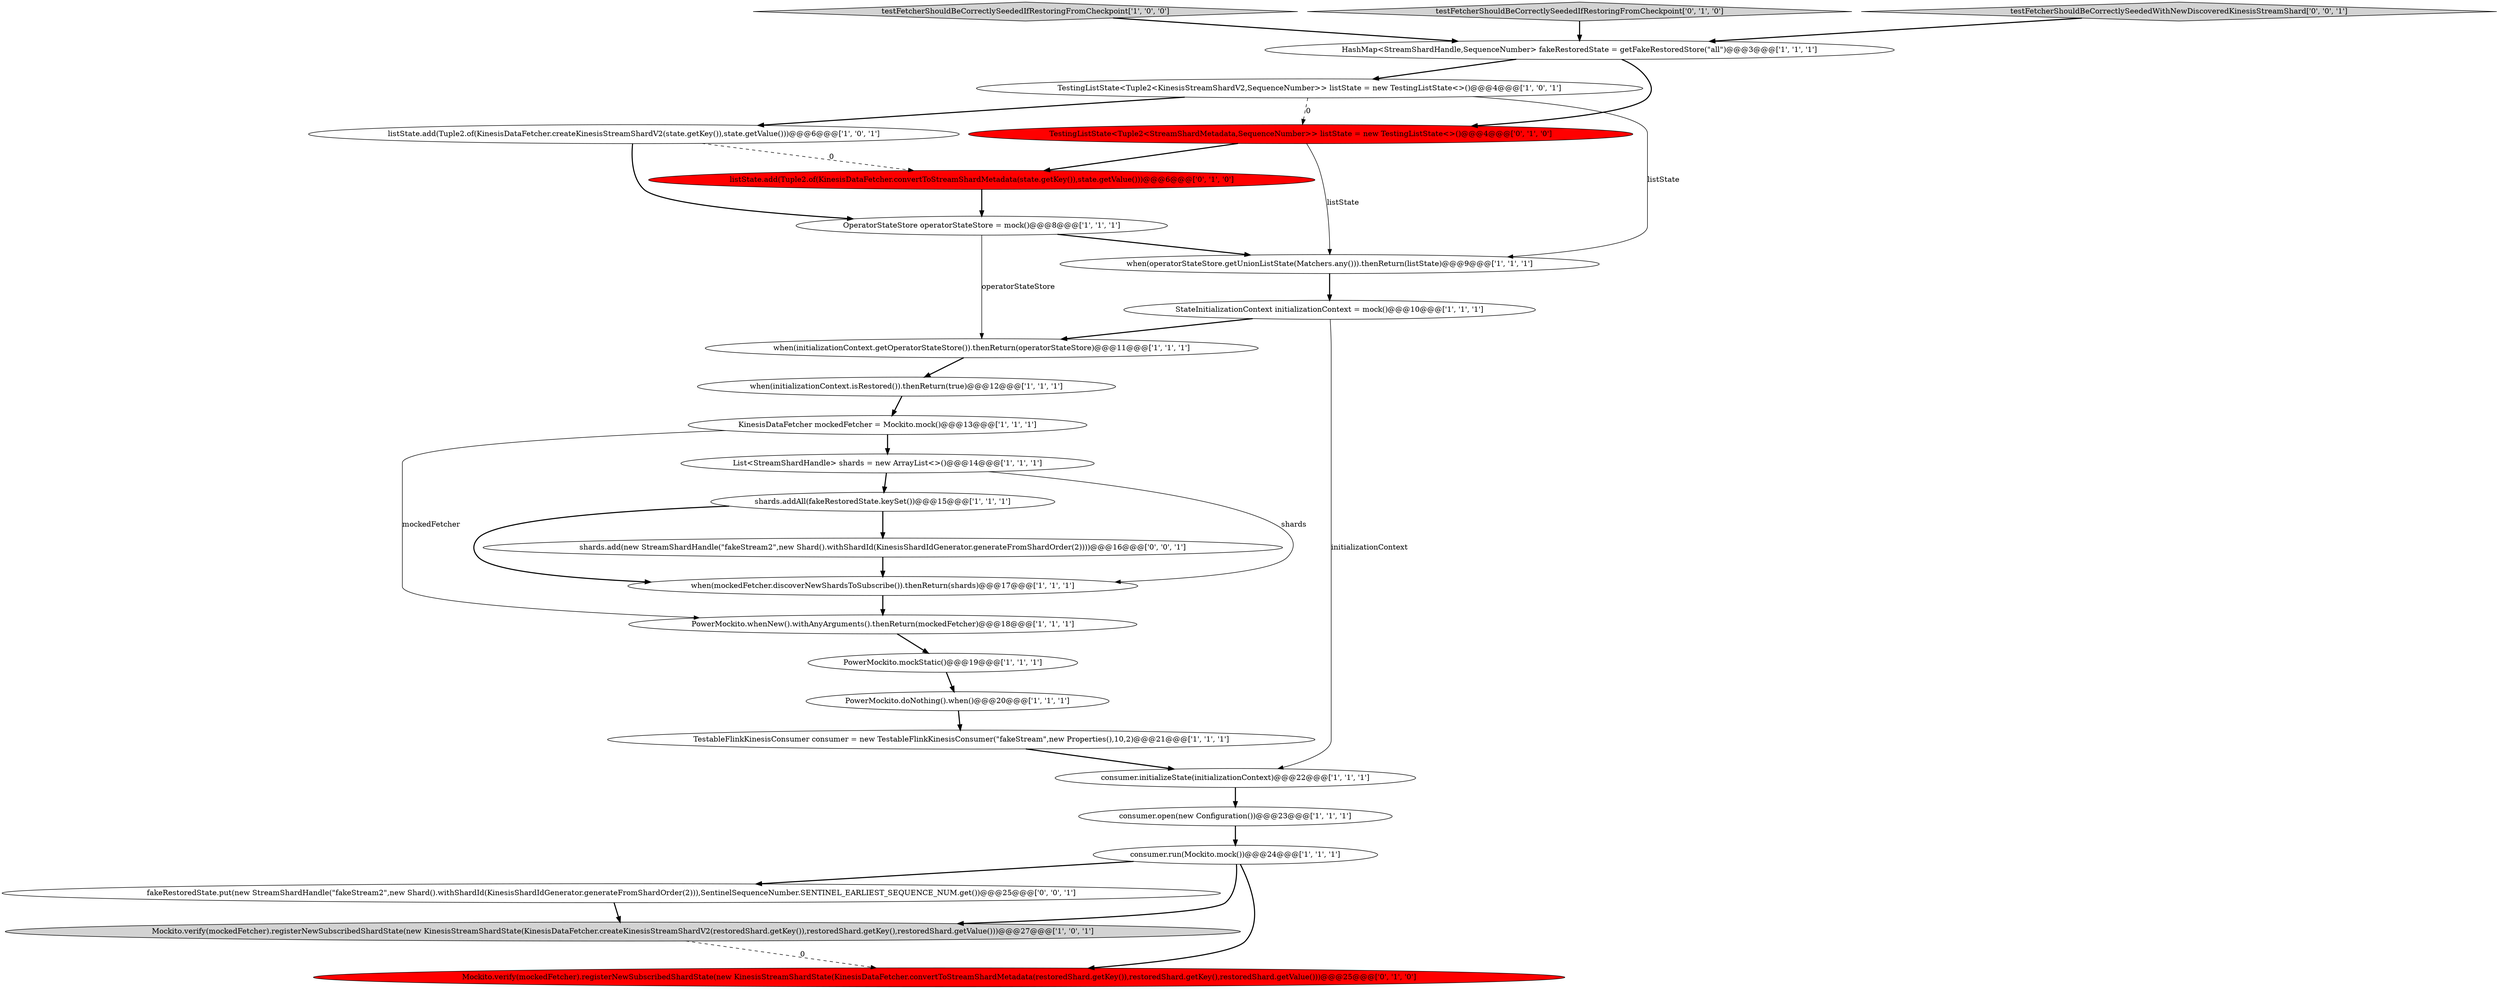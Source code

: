 digraph {
11 [style = filled, label = "Mockito.verify(mockedFetcher).registerNewSubscribedShardState(new KinesisStreamShardState(KinesisDataFetcher.createKinesisStreamShardV2(restoredShard.getKey()),restoredShard.getKey(),restoredShard.getValue()))@@@27@@@['1', '0', '1']", fillcolor = lightgray, shape = ellipse image = "AAA0AAABBB1BBB"];
0 [style = filled, label = "StateInitializationContext initializationContext = mock()@@@10@@@['1', '1', '1']", fillcolor = white, shape = ellipse image = "AAA0AAABBB1BBB"];
7 [style = filled, label = "when(operatorStateStore.getUnionListState(Matchers.any())).thenReturn(listState)@@@9@@@['1', '1', '1']", fillcolor = white, shape = ellipse image = "AAA0AAABBB1BBB"];
10 [style = filled, label = "consumer.run(Mockito.mock())@@@24@@@['1', '1', '1']", fillcolor = white, shape = ellipse image = "AAA0AAABBB1BBB"];
21 [style = filled, label = "Mockito.verify(mockedFetcher).registerNewSubscribedShardState(new KinesisStreamShardState(KinesisDataFetcher.convertToStreamShardMetadata(restoredShard.getKey()),restoredShard.getKey(),restoredShard.getValue()))@@@25@@@['0', '1', '0']", fillcolor = red, shape = ellipse image = "AAA1AAABBB2BBB"];
9 [style = filled, label = "PowerMockito.doNothing().when()@@@20@@@['1', '1', '1']", fillcolor = white, shape = ellipse image = "AAA0AAABBB1BBB"];
22 [style = filled, label = "listState.add(Tuple2.of(KinesisDataFetcher.convertToStreamShardMetadata(state.getKey()),state.getValue()))@@@6@@@['0', '1', '0']", fillcolor = red, shape = ellipse image = "AAA1AAABBB2BBB"];
4 [style = filled, label = "testFetcherShouldBeCorrectlySeededIfRestoringFromCheckpoint['1', '0', '0']", fillcolor = lightgray, shape = diamond image = "AAA0AAABBB1BBB"];
24 [style = filled, label = "testFetcherShouldBeCorrectlySeededIfRestoringFromCheckpoint['0', '1', '0']", fillcolor = lightgray, shape = diamond image = "AAA0AAABBB2BBB"];
15 [style = filled, label = "consumer.initializeState(initializationContext)@@@22@@@['1', '1', '1']", fillcolor = white, shape = ellipse image = "AAA0AAABBB1BBB"];
19 [style = filled, label = "PowerMockito.mockStatic()@@@19@@@['1', '1', '1']", fillcolor = white, shape = ellipse image = "AAA0AAABBB1BBB"];
16 [style = filled, label = "when(mockedFetcher.discoverNewShardsToSubscribe()).thenReturn(shards)@@@17@@@['1', '1', '1']", fillcolor = white, shape = ellipse image = "AAA0AAABBB1BBB"];
12 [style = filled, label = "shards.addAll(fakeRestoredState.keySet())@@@15@@@['1', '1', '1']", fillcolor = white, shape = ellipse image = "AAA0AAABBB1BBB"];
8 [style = filled, label = "when(initializationContext.isRestored()).thenReturn(true)@@@12@@@['1', '1', '1']", fillcolor = white, shape = ellipse image = "AAA0AAABBB1BBB"];
1 [style = filled, label = "PowerMockito.whenNew().withAnyArguments().thenReturn(mockedFetcher)@@@18@@@['1', '1', '1']", fillcolor = white, shape = ellipse image = "AAA0AAABBB1BBB"];
17 [style = filled, label = "consumer.open(new Configuration())@@@23@@@['1', '1', '1']", fillcolor = white, shape = ellipse image = "AAA0AAABBB1BBB"];
14 [style = filled, label = "TestableFlinkKinesisConsumer consumer = new TestableFlinkKinesisConsumer(\"fakeStream\",new Properties(),10,2)@@@21@@@['1', '1', '1']", fillcolor = white, shape = ellipse image = "AAA0AAABBB1BBB"];
27 [style = filled, label = "shards.add(new StreamShardHandle(\"fakeStream2\",new Shard().withShardId(KinesisShardIdGenerator.generateFromShardOrder(2))))@@@16@@@['0', '0', '1']", fillcolor = white, shape = ellipse image = "AAA0AAABBB3BBB"];
2 [style = filled, label = "HashMap<StreamShardHandle,SequenceNumber> fakeRestoredState = getFakeRestoredStore(\"all\")@@@3@@@['1', '1', '1']", fillcolor = white, shape = ellipse image = "AAA0AAABBB1BBB"];
20 [style = filled, label = "KinesisDataFetcher mockedFetcher = Mockito.mock()@@@13@@@['1', '1', '1']", fillcolor = white, shape = ellipse image = "AAA0AAABBB1BBB"];
23 [style = filled, label = "TestingListState<Tuple2<StreamShardMetadata,SequenceNumber>> listState = new TestingListState<>()@@@4@@@['0', '1', '0']", fillcolor = red, shape = ellipse image = "AAA1AAABBB2BBB"];
18 [style = filled, label = "OperatorStateStore operatorStateStore = mock()@@@8@@@['1', '1', '1']", fillcolor = white, shape = ellipse image = "AAA0AAABBB1BBB"];
13 [style = filled, label = "List<StreamShardHandle> shards = new ArrayList<>()@@@14@@@['1', '1', '1']", fillcolor = white, shape = ellipse image = "AAA0AAABBB1BBB"];
3 [style = filled, label = "when(initializationContext.getOperatorStateStore()).thenReturn(operatorStateStore)@@@11@@@['1', '1', '1']", fillcolor = white, shape = ellipse image = "AAA0AAABBB1BBB"];
26 [style = filled, label = "testFetcherShouldBeCorrectlySeededWithNewDiscoveredKinesisStreamShard['0', '0', '1']", fillcolor = lightgray, shape = diamond image = "AAA0AAABBB3BBB"];
5 [style = filled, label = "TestingListState<Tuple2<KinesisStreamShardV2,SequenceNumber>> listState = new TestingListState<>()@@@4@@@['1', '0', '1']", fillcolor = white, shape = ellipse image = "AAA0AAABBB1BBB"];
6 [style = filled, label = "listState.add(Tuple2.of(KinesisDataFetcher.createKinesisStreamShardV2(state.getKey()),state.getValue()))@@@6@@@['1', '0', '1']", fillcolor = white, shape = ellipse image = "AAA0AAABBB1BBB"];
25 [style = filled, label = "fakeRestoredState.put(new StreamShardHandle(\"fakeStream2\",new Shard().withShardId(KinesisShardIdGenerator.generateFromShardOrder(2))),SentinelSequenceNumber.SENTINEL_EARLIEST_SEQUENCE_NUM.get())@@@25@@@['0', '0', '1']", fillcolor = white, shape = ellipse image = "AAA0AAABBB3BBB"];
0->3 [style = bold, label=""];
17->10 [style = bold, label=""];
18->3 [style = solid, label="operatorStateStore"];
20->13 [style = bold, label=""];
24->2 [style = bold, label=""];
5->23 [style = dashed, label="0"];
6->18 [style = bold, label=""];
20->1 [style = solid, label="mockedFetcher"];
7->0 [style = bold, label=""];
12->16 [style = bold, label=""];
4->2 [style = bold, label=""];
10->21 [style = bold, label=""];
27->16 [style = bold, label=""];
5->7 [style = solid, label="listState"];
6->22 [style = dashed, label="0"];
2->23 [style = bold, label=""];
26->2 [style = bold, label=""];
15->17 [style = bold, label=""];
22->18 [style = bold, label=""];
13->12 [style = bold, label=""];
8->20 [style = bold, label=""];
23->22 [style = bold, label=""];
5->6 [style = bold, label=""];
16->1 [style = bold, label=""];
19->9 [style = bold, label=""];
10->25 [style = bold, label=""];
25->11 [style = bold, label=""];
3->8 [style = bold, label=""];
9->14 [style = bold, label=""];
23->7 [style = solid, label="listState"];
14->15 [style = bold, label=""];
0->15 [style = solid, label="initializationContext"];
18->7 [style = bold, label=""];
1->19 [style = bold, label=""];
12->27 [style = bold, label=""];
13->16 [style = solid, label="shards"];
2->5 [style = bold, label=""];
10->11 [style = bold, label=""];
11->21 [style = dashed, label="0"];
}
